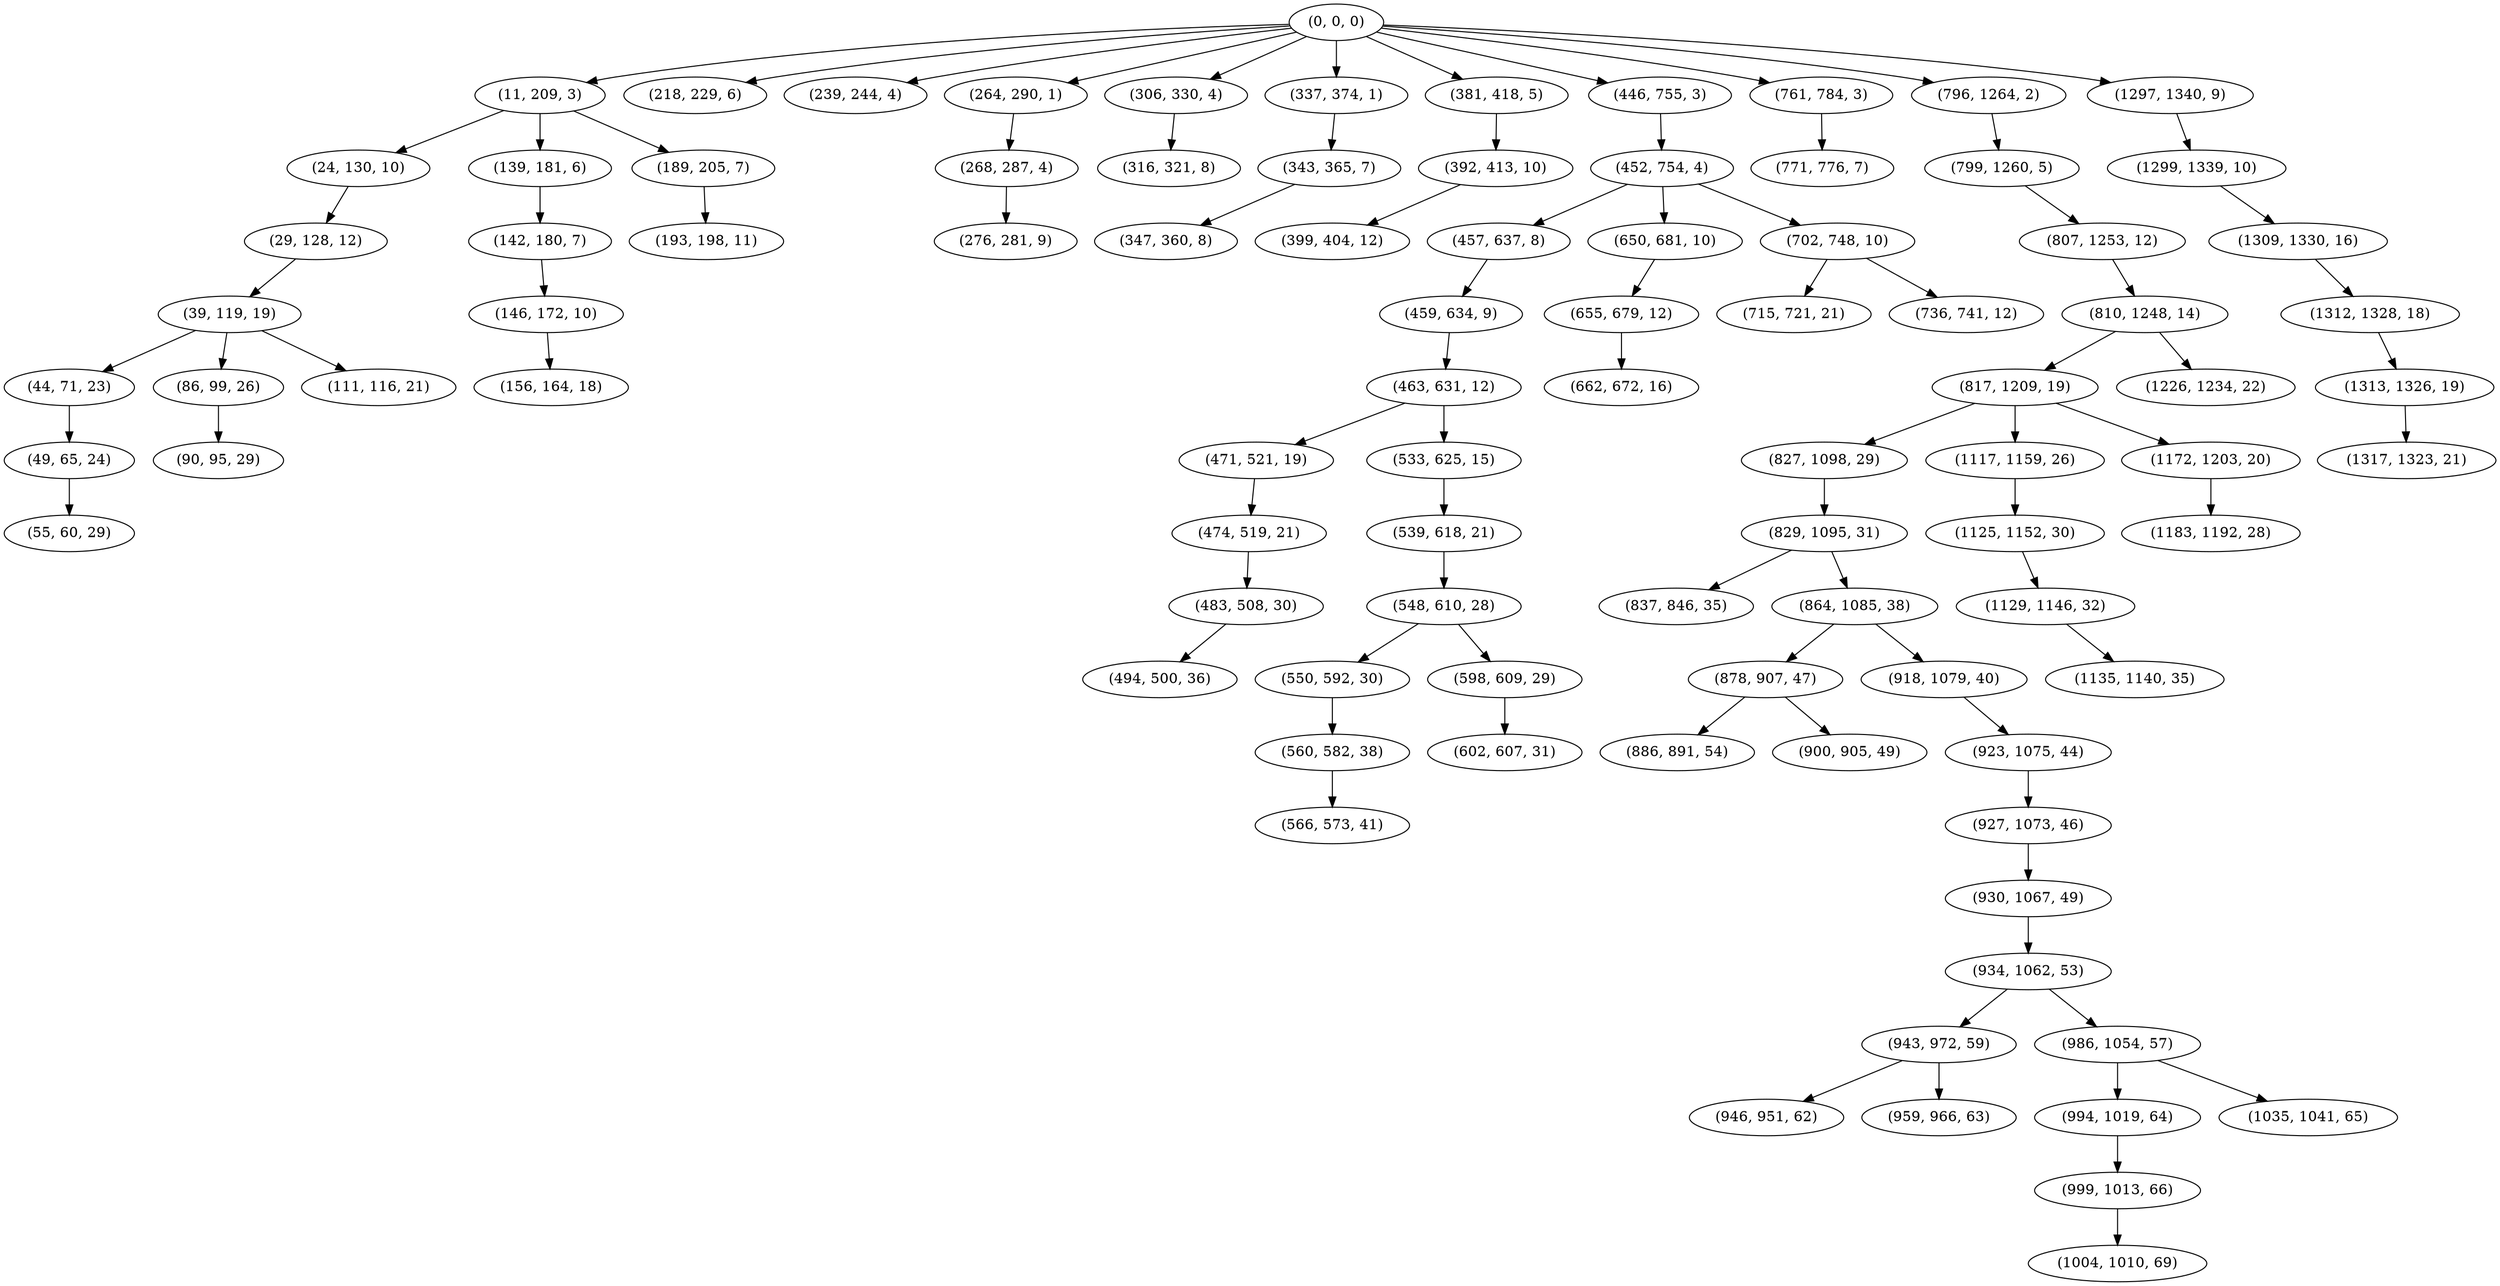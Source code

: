 digraph tree {
    "(0, 0, 0)";
    "(11, 209, 3)";
    "(24, 130, 10)";
    "(29, 128, 12)";
    "(39, 119, 19)";
    "(44, 71, 23)";
    "(49, 65, 24)";
    "(55, 60, 29)";
    "(86, 99, 26)";
    "(90, 95, 29)";
    "(111, 116, 21)";
    "(139, 181, 6)";
    "(142, 180, 7)";
    "(146, 172, 10)";
    "(156, 164, 18)";
    "(189, 205, 7)";
    "(193, 198, 11)";
    "(218, 229, 6)";
    "(239, 244, 4)";
    "(264, 290, 1)";
    "(268, 287, 4)";
    "(276, 281, 9)";
    "(306, 330, 4)";
    "(316, 321, 8)";
    "(337, 374, 1)";
    "(343, 365, 7)";
    "(347, 360, 8)";
    "(381, 418, 5)";
    "(392, 413, 10)";
    "(399, 404, 12)";
    "(446, 755, 3)";
    "(452, 754, 4)";
    "(457, 637, 8)";
    "(459, 634, 9)";
    "(463, 631, 12)";
    "(471, 521, 19)";
    "(474, 519, 21)";
    "(483, 508, 30)";
    "(494, 500, 36)";
    "(533, 625, 15)";
    "(539, 618, 21)";
    "(548, 610, 28)";
    "(550, 592, 30)";
    "(560, 582, 38)";
    "(566, 573, 41)";
    "(598, 609, 29)";
    "(602, 607, 31)";
    "(650, 681, 10)";
    "(655, 679, 12)";
    "(662, 672, 16)";
    "(702, 748, 10)";
    "(715, 721, 21)";
    "(736, 741, 12)";
    "(761, 784, 3)";
    "(771, 776, 7)";
    "(796, 1264, 2)";
    "(799, 1260, 5)";
    "(807, 1253, 12)";
    "(810, 1248, 14)";
    "(817, 1209, 19)";
    "(827, 1098, 29)";
    "(829, 1095, 31)";
    "(837, 846, 35)";
    "(864, 1085, 38)";
    "(878, 907, 47)";
    "(886, 891, 54)";
    "(900, 905, 49)";
    "(918, 1079, 40)";
    "(923, 1075, 44)";
    "(927, 1073, 46)";
    "(930, 1067, 49)";
    "(934, 1062, 53)";
    "(943, 972, 59)";
    "(946, 951, 62)";
    "(959, 966, 63)";
    "(986, 1054, 57)";
    "(994, 1019, 64)";
    "(999, 1013, 66)";
    "(1004, 1010, 69)";
    "(1035, 1041, 65)";
    "(1117, 1159, 26)";
    "(1125, 1152, 30)";
    "(1129, 1146, 32)";
    "(1135, 1140, 35)";
    "(1172, 1203, 20)";
    "(1183, 1192, 28)";
    "(1226, 1234, 22)";
    "(1297, 1340, 9)";
    "(1299, 1339, 10)";
    "(1309, 1330, 16)";
    "(1312, 1328, 18)";
    "(1313, 1326, 19)";
    "(1317, 1323, 21)";
    "(0, 0, 0)" -> "(11, 209, 3)";
    "(0, 0, 0)" -> "(218, 229, 6)";
    "(0, 0, 0)" -> "(239, 244, 4)";
    "(0, 0, 0)" -> "(264, 290, 1)";
    "(0, 0, 0)" -> "(306, 330, 4)";
    "(0, 0, 0)" -> "(337, 374, 1)";
    "(0, 0, 0)" -> "(381, 418, 5)";
    "(0, 0, 0)" -> "(446, 755, 3)";
    "(0, 0, 0)" -> "(761, 784, 3)";
    "(0, 0, 0)" -> "(796, 1264, 2)";
    "(0, 0, 0)" -> "(1297, 1340, 9)";
    "(11, 209, 3)" -> "(24, 130, 10)";
    "(11, 209, 3)" -> "(139, 181, 6)";
    "(11, 209, 3)" -> "(189, 205, 7)";
    "(24, 130, 10)" -> "(29, 128, 12)";
    "(29, 128, 12)" -> "(39, 119, 19)";
    "(39, 119, 19)" -> "(44, 71, 23)";
    "(39, 119, 19)" -> "(86, 99, 26)";
    "(39, 119, 19)" -> "(111, 116, 21)";
    "(44, 71, 23)" -> "(49, 65, 24)";
    "(49, 65, 24)" -> "(55, 60, 29)";
    "(86, 99, 26)" -> "(90, 95, 29)";
    "(139, 181, 6)" -> "(142, 180, 7)";
    "(142, 180, 7)" -> "(146, 172, 10)";
    "(146, 172, 10)" -> "(156, 164, 18)";
    "(189, 205, 7)" -> "(193, 198, 11)";
    "(264, 290, 1)" -> "(268, 287, 4)";
    "(268, 287, 4)" -> "(276, 281, 9)";
    "(306, 330, 4)" -> "(316, 321, 8)";
    "(337, 374, 1)" -> "(343, 365, 7)";
    "(343, 365, 7)" -> "(347, 360, 8)";
    "(381, 418, 5)" -> "(392, 413, 10)";
    "(392, 413, 10)" -> "(399, 404, 12)";
    "(446, 755, 3)" -> "(452, 754, 4)";
    "(452, 754, 4)" -> "(457, 637, 8)";
    "(452, 754, 4)" -> "(650, 681, 10)";
    "(452, 754, 4)" -> "(702, 748, 10)";
    "(457, 637, 8)" -> "(459, 634, 9)";
    "(459, 634, 9)" -> "(463, 631, 12)";
    "(463, 631, 12)" -> "(471, 521, 19)";
    "(463, 631, 12)" -> "(533, 625, 15)";
    "(471, 521, 19)" -> "(474, 519, 21)";
    "(474, 519, 21)" -> "(483, 508, 30)";
    "(483, 508, 30)" -> "(494, 500, 36)";
    "(533, 625, 15)" -> "(539, 618, 21)";
    "(539, 618, 21)" -> "(548, 610, 28)";
    "(548, 610, 28)" -> "(550, 592, 30)";
    "(548, 610, 28)" -> "(598, 609, 29)";
    "(550, 592, 30)" -> "(560, 582, 38)";
    "(560, 582, 38)" -> "(566, 573, 41)";
    "(598, 609, 29)" -> "(602, 607, 31)";
    "(650, 681, 10)" -> "(655, 679, 12)";
    "(655, 679, 12)" -> "(662, 672, 16)";
    "(702, 748, 10)" -> "(715, 721, 21)";
    "(702, 748, 10)" -> "(736, 741, 12)";
    "(761, 784, 3)" -> "(771, 776, 7)";
    "(796, 1264, 2)" -> "(799, 1260, 5)";
    "(799, 1260, 5)" -> "(807, 1253, 12)";
    "(807, 1253, 12)" -> "(810, 1248, 14)";
    "(810, 1248, 14)" -> "(817, 1209, 19)";
    "(810, 1248, 14)" -> "(1226, 1234, 22)";
    "(817, 1209, 19)" -> "(827, 1098, 29)";
    "(817, 1209, 19)" -> "(1117, 1159, 26)";
    "(817, 1209, 19)" -> "(1172, 1203, 20)";
    "(827, 1098, 29)" -> "(829, 1095, 31)";
    "(829, 1095, 31)" -> "(837, 846, 35)";
    "(829, 1095, 31)" -> "(864, 1085, 38)";
    "(864, 1085, 38)" -> "(878, 907, 47)";
    "(864, 1085, 38)" -> "(918, 1079, 40)";
    "(878, 907, 47)" -> "(886, 891, 54)";
    "(878, 907, 47)" -> "(900, 905, 49)";
    "(918, 1079, 40)" -> "(923, 1075, 44)";
    "(923, 1075, 44)" -> "(927, 1073, 46)";
    "(927, 1073, 46)" -> "(930, 1067, 49)";
    "(930, 1067, 49)" -> "(934, 1062, 53)";
    "(934, 1062, 53)" -> "(943, 972, 59)";
    "(934, 1062, 53)" -> "(986, 1054, 57)";
    "(943, 972, 59)" -> "(946, 951, 62)";
    "(943, 972, 59)" -> "(959, 966, 63)";
    "(986, 1054, 57)" -> "(994, 1019, 64)";
    "(986, 1054, 57)" -> "(1035, 1041, 65)";
    "(994, 1019, 64)" -> "(999, 1013, 66)";
    "(999, 1013, 66)" -> "(1004, 1010, 69)";
    "(1117, 1159, 26)" -> "(1125, 1152, 30)";
    "(1125, 1152, 30)" -> "(1129, 1146, 32)";
    "(1129, 1146, 32)" -> "(1135, 1140, 35)";
    "(1172, 1203, 20)" -> "(1183, 1192, 28)";
    "(1297, 1340, 9)" -> "(1299, 1339, 10)";
    "(1299, 1339, 10)" -> "(1309, 1330, 16)";
    "(1309, 1330, 16)" -> "(1312, 1328, 18)";
    "(1312, 1328, 18)" -> "(1313, 1326, 19)";
    "(1313, 1326, 19)" -> "(1317, 1323, 21)";
}
